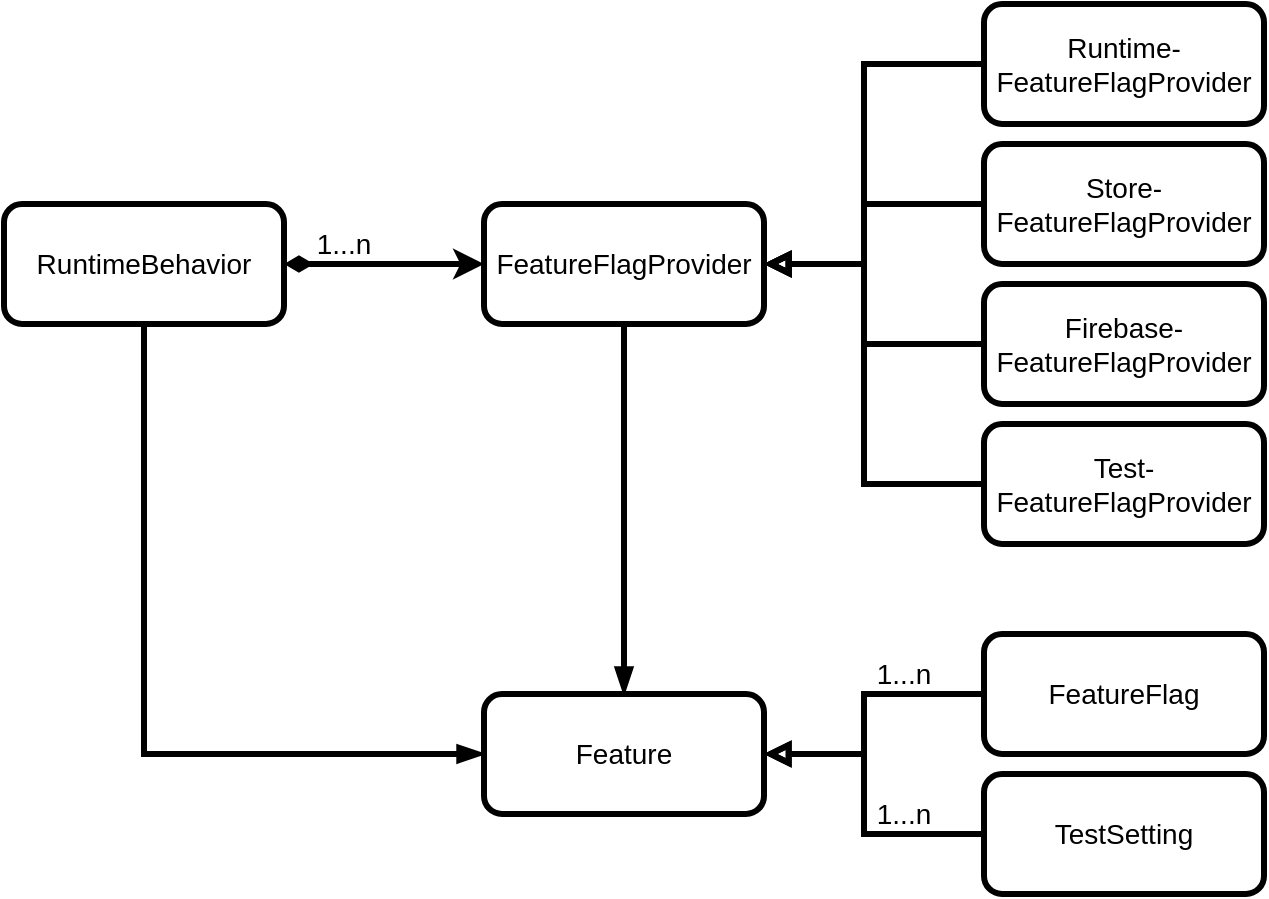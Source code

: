 <mxfile version="11.1.1" type="device"><diagram id="6pMvDDMO5kimjZKqVB08" name="Page-1"><mxGraphModel dx="2013" dy="717" grid="1" gridSize="10" guides="1" tooltips="1" connect="1" arrows="1" fold="1" page="1" pageScale="1" pageWidth="827" pageHeight="1169" math="0" shadow="0"><root><mxCell id="0"/><mxCell id="1" parent="0"/><mxCell id="QT6Afyw5-v4gROKN_vlG-3" value="" style="edgeStyle=orthogonalEdgeStyle;rounded=0;orthogonalLoop=1;jettySize=auto;html=1;startArrow=diamondThin;startFill=1;strokeWidth=3;" edge="1" parent="1" source="QT6Afyw5-v4gROKN_vlG-1" target="QT6Afyw5-v4gROKN_vlG-2"><mxGeometry relative="1" as="geometry"/></mxCell><mxCell id="QT6Afyw5-v4gROKN_vlG-19" style="edgeStyle=orthogonalEdgeStyle;rounded=0;orthogonalLoop=1;jettySize=auto;html=1;exitX=0.5;exitY=1;exitDx=0;exitDy=0;entryX=0;entryY=0.5;entryDx=0;entryDy=0;startArrow=none;startFill=0;endArrow=blockThin;endFill=1;strokeWidth=3;" edge="1" parent="1" source="QT6Afyw5-v4gROKN_vlG-1" target="QT6Afyw5-v4gROKN_vlG-17"><mxGeometry relative="1" as="geometry"/></mxCell><mxCell id="QT6Afyw5-v4gROKN_vlG-1" value="RuntimeBehavior" style="rounded=1;whiteSpace=wrap;html=1;fontStyle=0;strokeWidth=3;fontSize=14;" vertex="1" parent="1"><mxGeometry y="130" width="140" height="60" as="geometry"/></mxCell><mxCell id="QT6Afyw5-v4gROKN_vlG-20" style="edgeStyle=orthogonalEdgeStyle;rounded=0;orthogonalLoop=1;jettySize=auto;html=1;exitX=0.5;exitY=1;exitDx=0;exitDy=0;startArrow=none;startFill=0;endArrow=blockThin;endFill=1;strokeWidth=3;" edge="1" parent="1" source="QT6Afyw5-v4gROKN_vlG-2" target="QT6Afyw5-v4gROKN_vlG-17"><mxGeometry relative="1" as="geometry"/></mxCell><mxCell id="QT6Afyw5-v4gROKN_vlG-2" value="FeatureFlagProvider" style="rounded=1;whiteSpace=wrap;html=1;fontStyle=0;strokeWidth=3;fontSize=14;" vertex="1" parent="1"><mxGeometry x="240" y="130" width="140" height="60" as="geometry"/></mxCell><mxCell id="QT6Afyw5-v4gROKN_vlG-12" style="edgeStyle=orthogonalEdgeStyle;rounded=0;orthogonalLoop=1;jettySize=auto;html=1;exitX=0;exitY=0.5;exitDx=0;exitDy=0;endArrow=block;endFill=0;entryX=1;entryY=0.5;entryDx=0;entryDy=0;strokeWidth=3;" edge="1" parent="1" source="QT6Afyw5-v4gROKN_vlG-4" target="QT6Afyw5-v4gROKN_vlG-2"><mxGeometry relative="1" as="geometry"><mxPoint x="440" y="160" as="targetPoint"/><Array as="points"><mxPoint x="430" y="130"/><mxPoint x="430" y="160"/></Array></mxGeometry></mxCell><mxCell id="QT6Afyw5-v4gROKN_vlG-4" value="Store-FeatureFlagProvider" style="rounded=1;whiteSpace=wrap;html=1;fontStyle=0;strokeWidth=3;fontSize=14;" vertex="1" parent="1"><mxGeometry x="490" y="100" width="140" height="60" as="geometry"/></mxCell><mxCell id="QT6Afyw5-v4gROKN_vlG-13" style="edgeStyle=orthogonalEdgeStyle;rounded=0;orthogonalLoop=1;jettySize=auto;html=1;exitX=0.5;exitY=0;exitDx=0;exitDy=0;endArrow=block;endFill=0;entryX=1;entryY=0.5;entryDx=0;entryDy=0;strokeWidth=3;" edge="1" parent="1" source="QT6Afyw5-v4gROKN_vlG-8" target="QT6Afyw5-v4gROKN_vlG-2"><mxGeometry relative="1" as="geometry"><mxPoint x="370" y="190" as="targetPoint"/><Array as="points"><mxPoint x="550" y="200"/><mxPoint x="430" y="200"/><mxPoint x="430" y="160"/></Array></mxGeometry></mxCell><mxCell id="QT6Afyw5-v4gROKN_vlG-8" value="Firebase-FeatureFlagProvider" style="rounded=1;whiteSpace=wrap;html=1;fontStyle=0;strokeWidth=3;fontSize=14;" vertex="1" parent="1"><mxGeometry x="490" y="170" width="140" height="60" as="geometry"/></mxCell><mxCell id="QT6Afyw5-v4gROKN_vlG-14" style="edgeStyle=orthogonalEdgeStyle;rounded=0;orthogonalLoop=1;jettySize=auto;html=1;exitX=0;exitY=0.5;exitDx=0;exitDy=0;endArrow=block;endFill=0;entryX=1;entryY=0.5;entryDx=0;entryDy=0;strokeWidth=3;" edge="1" parent="1" source="QT6Afyw5-v4gROKN_vlG-10" target="QT6Afyw5-v4gROKN_vlG-2"><mxGeometry relative="1" as="geometry"><mxPoint x="370" y="190" as="targetPoint"/><Array as="points"><mxPoint x="430" y="270"/><mxPoint x="430" y="160"/></Array></mxGeometry></mxCell><mxCell id="QT6Afyw5-v4gROKN_vlG-10" value="Test-FeatureFlagProvider" style="rounded=1;whiteSpace=wrap;html=1;fontStyle=0;strokeWidth=3;fontSize=14;" vertex="1" parent="1"><mxGeometry x="490" y="240" width="140" height="60" as="geometry"/></mxCell><mxCell id="QT6Afyw5-v4gROKN_vlG-15" style="edgeStyle=orthogonalEdgeStyle;rounded=0;orthogonalLoop=1;jettySize=auto;html=1;exitX=0;exitY=0.5;exitDx=0;exitDy=0;endArrow=block;endFill=0;entryX=1;entryY=0.5;entryDx=0;entryDy=0;strokeWidth=3;" edge="1" parent="1" source="QT6Afyw5-v4gROKN_vlG-6" target="QT6Afyw5-v4gROKN_vlG-2"><mxGeometry relative="1" as="geometry"><mxPoint x="430" y="200" as="targetPoint"/><Array as="points"><mxPoint x="430" y="60"/><mxPoint x="430" y="160"/></Array></mxGeometry></mxCell><mxCell id="QT6Afyw5-v4gROKN_vlG-6" value="Runtime-FeatureFlagProvider" style="rounded=1;whiteSpace=wrap;html=1;fontStyle=0;strokeWidth=3;fontSize=14;" vertex="1" parent="1"><mxGeometry x="490" y="30" width="140" height="60" as="geometry"/></mxCell><mxCell id="QT6Afyw5-v4gROKN_vlG-16" value="1...n" style="text;html=1;strokeColor=none;fillColor=none;align=center;verticalAlign=middle;whiteSpace=wrap;rounded=0;fontSize=14;" vertex="1" parent="1"><mxGeometry x="150" y="140" width="40" height="20" as="geometry"/></mxCell><mxCell id="QT6Afyw5-v4gROKN_vlG-22" value="" style="edgeStyle=orthogonalEdgeStyle;rounded=0;orthogonalLoop=1;jettySize=auto;html=1;startArrow=block;startFill=0;endArrow=none;endFill=0;strokeWidth=3;" edge="1" parent="1" source="QT6Afyw5-v4gROKN_vlG-17" target="QT6Afyw5-v4gROKN_vlG-21"><mxGeometry relative="1" as="geometry"><Array as="points"><mxPoint x="430" y="405"/><mxPoint x="430" y="375"/></Array></mxGeometry></mxCell><mxCell id="QT6Afyw5-v4gROKN_vlG-17" value="Feature" style="rounded=1;whiteSpace=wrap;html=1;fontStyle=0;strokeWidth=3;fontSize=14;" vertex="1" parent="1"><mxGeometry x="240" y="375" width="140" height="60" as="geometry"/></mxCell><mxCell id="QT6Afyw5-v4gROKN_vlG-21" value="FeatureFlag" style="rounded=1;whiteSpace=wrap;html=1;fontStyle=0;strokeWidth=3;fontSize=14;" vertex="1" parent="1"><mxGeometry x="490" y="345" width="140" height="60" as="geometry"/></mxCell><mxCell id="QT6Afyw5-v4gROKN_vlG-24" style="edgeStyle=orthogonalEdgeStyle;rounded=0;orthogonalLoop=1;jettySize=auto;html=1;exitX=0;exitY=0.5;exitDx=0;exitDy=0;entryX=1;entryY=0.5;entryDx=0;entryDy=0;startArrow=none;startFill=0;endArrow=block;endFill=0;strokeWidth=3;" edge="1" parent="1" source="QT6Afyw5-v4gROKN_vlG-23" target="QT6Afyw5-v4gROKN_vlG-17"><mxGeometry relative="1" as="geometry"><Array as="points"><mxPoint x="430" y="445"/><mxPoint x="430" y="405"/></Array></mxGeometry></mxCell><mxCell id="QT6Afyw5-v4gROKN_vlG-23" value="TestSetting" style="rounded=1;whiteSpace=wrap;html=1;fontStyle=0;strokeWidth=3;fontSize=14;" vertex="1" parent="1"><mxGeometry x="490" y="415" width="140" height="60" as="geometry"/></mxCell><mxCell id="QT6Afyw5-v4gROKN_vlG-25" value="1...n" style="text;html=1;strokeColor=none;fillColor=none;align=center;verticalAlign=middle;whiteSpace=wrap;rounded=0;fontSize=14;" vertex="1" parent="1"><mxGeometry x="430" y="355" width="40" height="20" as="geometry"/></mxCell><mxCell id="QT6Afyw5-v4gROKN_vlG-26" value="1...n" style="text;html=1;strokeColor=none;fillColor=none;align=center;verticalAlign=middle;whiteSpace=wrap;rounded=0;fontSize=14;" vertex="1" parent="1"><mxGeometry x="430" y="425" width="40" height="20" as="geometry"/></mxCell></root></mxGraphModel></diagram></mxfile>